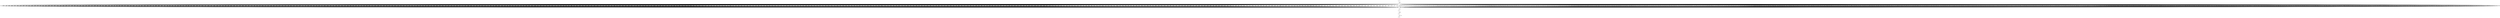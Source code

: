 digraph g
{
0;1;2;3;4;5;
0 -> 1 [label="insert "];
1 -> 2 [label="x"];
1 -> 2 [label="y"];
1 -> 2 [label="ao8myf"];
1 -> 2 [label="ajjnx4"];
1 -> 2 [label="angdjb"];
1 -> 2 [label="ad9tma"];
1 -> 2 [label="a3z1x1"];
1 -> 2 [label="athd1e"];
1 -> 2 [label="ac2bw2"];
1 -> 2 [label="aehd1z"];
1 -> 2 [label="avj1fo"];
1 -> 2 [label="ayymz4"];
1 -> 2 [label="adde13"];
1 -> 2 [label="a03stu"];
1 -> 2 [label="af7zc8"];
1 -> 2 [label="avcihv"];
1 -> 2 [label="aj5zh1"];
1 -> 2 [label="alm72g"];
1 -> 2 [label="axbb5k"];
1 -> 2 [label="a2nyzq"];
1 -> 2 [label="an8ojw"];
1 -> 2 [label="at1meq"];
1 -> 2 [label="apnfo8"];
1 -> 2 [label="aabpxh"];
1 -> 2 [label="afm6z3"];
1 -> 2 [label="afv741"];
1 -> 2 [label="a54t8e"];
1 -> 2 [label="a6glj5"];
1 -> 2 [label="a7026z"];
1 -> 2 [label="an9rbc"];
1 -> 2 [label="a0uxms"];
1 -> 2 [label="akc0oc"];
1 -> 2 [label="aehr69"];
1 -> 2 [label="a1073a"];
1 -> 2 [label="an56f8"];
1 -> 2 [label="aj3gn4"];
1 -> 2 [label="aoglse"];
1 -> 2 [label="acbzz0"];
1 -> 2 [label="amfkcm"];
1 -> 2 [label="a763d5"];
1 -> 2 [label="a7ifhx"];
1 -> 2 [label="aivlix"];
1 -> 2 [label="a1zyjo"];
1 -> 2 [label="aqziin"];
1 -> 2 [label="a64vkk"];
1 -> 2 [label="a8yy0l"];
1 -> 2 [label="aj18pm"];
1 -> 2 [label="anclp8"];
1 -> 2 [label="a3mb0o"];
1 -> 2 [label="azovlw"];
1 -> 2 [label="atliz0"];
1 -> 2 [label="acd0s7"];
1 -> 2 [label="a4somu"];
1 -> 2 [label="ag0i2g"];
1 -> 2 [label="au0ob0"];
1 -> 2 [label="acytyj"];
1 -> 2 [label="aqfgyk"];
1 -> 2 [label="a3gdh0"];
1 -> 2 [label="abm67s"];
1 -> 2 [label="ajhg71"];
1 -> 2 [label="altbji"];
1 -> 2 [label="aly6kr"];
1 -> 2 [label="aejh72"];
1 -> 2 [label="aestzc"];
1 -> 2 [label="adxxlt"];
1 -> 2 [label="afc3s0"];
1 -> 2 [label="ak7oyu"];
1 -> 2 [label="aaluff"];
1 -> 2 [label="apjfst"];
1 -> 2 [label="arj4ea"];
1 -> 2 [label="abmo6d"];
1 -> 2 [label="a9h84l"];
1 -> 2 [label="ajbuvl"];
1 -> 2 [label="a3pm0o"];
1 -> 2 [label="azh37c"];
1 -> 2 [label="a056op"];
1 -> 2 [label="a24067"];
1 -> 2 [label="ap96q2"];
1 -> 2 [label="a5q9o3"];
1 -> 2 [label="atjm20"];
1 -> 2 [label="atp4fz"];
1 -> 2 [label="aq28fs"];
1 -> 2 [label="aidj0c"];
1 -> 2 [label="a2cam0"];
1 -> 2 [label="ae56mr"];
1 -> 2 [label="abxy7x"];
1 -> 2 [label="ae3omi"];
1 -> 2 [label="ab0qlm"];
1 -> 2 [label="a0oakx"];
1 -> 2 [label="a65ece"];
1 -> 2 [label="a47438"];
1 -> 2 [label="atdobi"];
1 -> 2 [label="aiqr02"];
1 -> 2 [label="a1sluk"];
1 -> 2 [label="a8q5do"];
1 -> 2 [label="ah7zvl"];
1 -> 2 [label="axo15c"];
1 -> 2 [label="azpe6s"];
1 -> 2 [label="ak0f2l"];
1 -> 2 [label="a1yq5c"];
1 -> 2 [label="awoc5q"];
1 -> 2 [label="a44932"];
1 -> 2 [label="aidywm"];
1 -> 2 [label="ai9asj"];
1 -> 2 [label="axp22i"];
1 -> 2 [label="aw3ovd"];
1 -> 2 [label="aozmot"];
1 -> 2 [label="anhw80"];
1 -> 2 [label="a110yr"];
1 -> 2 [label="allv22"];
1 -> 2 [label="atdiwq"];
1 -> 2 [label="axv500"];
1 -> 2 [label="alpssb"];
1 -> 2 [label="awirdj"];
1 -> 2 [label="azi535"];
1 -> 2 [label="a0r73l"];
1 -> 2 [label="ao96u6"];
1 -> 2 [label="azbobm"];
1 -> 2 [label="ab34vt"];
1 -> 2 [label="alwpi1"];
1 -> 2 [label="a3jnh0"];
1 -> 2 [label="a9vsh5"];
1 -> 2 [label="ava2am"];
1 -> 2 [label="avd19n"];
1 -> 2 [label="ajqqex"];
1 -> 2 [label="a8spzf"];
1 -> 2 [label="ak7fr6"];
1 -> 2 [label="avj8wy"];
1 -> 2 [label="a8rivi"];
1 -> 2 [label="a74j79"];
1 -> 2 [label="afl60t"];
1 -> 2 [label="aos89s"];
1 -> 2 [label="axkjn4"];
1 -> 2 [label="a701ds"];
1 -> 2 [label="aohrhm"];
1 -> 2 [label="aj8dbg"];
1 -> 2 [label="a81rwh"];
1 -> 2 [label="apdfj3"];
1 -> 2 [label="ay9uf4"];
1 -> 2 [label="arewp4"];
1 -> 2 [label="agjl2p"];
1 -> 2 [label="a4mmzf"];
1 -> 2 [label="a4nrh8"];
1 -> 2 [label="a98yjt"];
1 -> 2 [label="a5otmr"];
1 -> 2 [label="a1676z"];
1 -> 2 [label="a3ujcb"];
1 -> 2 [label="alk1q1"];
1 -> 2 [label="an1zij"];
1 -> 2 [label="aeoj4g"];
1 -> 2 [label="ayzezj"];
1 -> 2 [label="a1s9y3"];
1 -> 2 [label="aplst9"];
1 -> 2 [label="abrqb0"];
1 -> 2 [label="anzcc0"];
1 -> 2 [label="a9ftmi"];
1 -> 2 [label="ae0npw"];
1 -> 2 [label="af35n8"];
1 -> 2 [label="axsbmz"];
1 -> 2 [label="ay4j68"];
1 -> 2 [label="apx676"];
1 -> 2 [label="a233qj"];
1 -> 2 [label="aoz8vj"];
1 -> 2 [label="awgoz0"];
1 -> 2 [label="ans6ti"];
1 -> 2 [label="a7w7i8"];
1 -> 2 [label="amif1e"];
1 -> 2 [label="adqkp8"];
1 -> 2 [label="akcnku"];
1 -> 2 [label="au6zl5"];
1 -> 2 [label="aap4u0"];
1 -> 2 [label="ati4f6"];
1 -> 2 [label="audwof"];
1 -> 2 [label="ar51mx"];
1 -> 2 [label="a7lcp1"];
1 -> 2 [label="a9slby"];
1 -> 2 [label="anl2zl"];
1 -> 2 [label="a6eqnk"];
1 -> 2 [label="ak284w"];
1 -> 2 [label="aupend"];
1 -> 2 [label="aarpte"];
1 -> 2 [label="ayfij7"];
1 -> 2 [label="adjyy9"];
1 -> 2 [label="al63t7"];
1 -> 2 [label="a2qwii"];
1 -> 2 [label="ag6c7s"];
1 -> 2 [label="a2flza"];
1 -> 2 [label="atk04j"];
1 -> 2 [label="ap9i86"];
1 -> 2 [label="a5kdav"];
1 -> 2 [label="a6s8vm"];
1 -> 2 [label="aq8a8d"];
1 -> 2 [label="akiy70"];
1 -> 2 [label="acak5s"];
1 -> 2 [label="a2zymn"];
1 -> 2 [label="ah921b"];
1 -> 2 [label="ak2j24"];
1 -> 2 [label="aodh1e"];
1 -> 2 [label="a1rmzy"];
1 -> 2 [label="ak7uhj"];
1 -> 2 [label="atfood"];
1 -> 2 [label="aguhjf"];
1 -> 2 [label="afi0qr"];
1 -> 2 [label="abzivb"];
1 -> 2 [label="adfdpj"];
1 -> 2 [label="ar5jx4"];
1 -> 2 [label="abn0rw"];
1 -> 2 [label="and0nu"];
1 -> 2 [label="ac5hsu"];
1 -> 2 [label="a4n60z"];
1 -> 2 [label="a0hhc3"];
1 -> 2 [label="ap79y2"];
1 -> 2 [label="ah64bq"];
1 -> 2 [label="a5m5qu"];
1 -> 2 [label="awyvle"];
1 -> 2 [label="a2519i"];
1 -> 2 [label="anctcg"];
1 -> 2 [label="a6ez0e"];
1 -> 2 [label="aheo1i"];
1 -> 2 [label="adhina"];
1 -> 2 [label="afryt7"];
1 -> 2 [label="awco3n"];
1 -> 2 [label="ahah23"];
1 -> 2 [label="aeq0jw"];
1 -> 2 [label="ax3dep"];
1 -> 2 [label="amhw5t"];
1 -> 2 [label="a7i2e8"];
1 -> 2 [label="a9fykl"];
1 -> 2 [label="aw2du9"];
1 -> 2 [label="a8ljea"];
1 -> 2 [label="afswxo"];
1 -> 2 [label="av52ax"];
1 -> 2 [label="ayr3hv"];
1 -> 2 [label="a0mmh2"];
1 -> 2 [label="aix9tg"];
1 -> 2 [label="aojpd0"];
1 -> 2 [label="a4p7ho"];
1 -> 2 [label="ac9uvh"];
1 -> 2 [label="a0vrqs"];
1 -> 2 [label="anzcl6"];
1 -> 2 [label="agggct"];
1 -> 2 [label="ata1rs"];
1 -> 2 [label="a9fqr1"];
1 -> 2 [label="alysmg"];
1 -> 2 [label="ahydut"];
1 -> 2 [label="a7j1cm"];
1 -> 2 [label="acfqvs"];
1 -> 2 [label="a9orbo"];
1 -> 2 [label="afbrwe"];
1 -> 2 [label="aqkc2m"];
1 -> 2 [label="a1hqw6"];
1 -> 2 [label="aodunw"];
1 -> 2 [label="a19lk4"];
1 -> 2 [label="aemift"];
1 -> 2 [label="azc904"];
1 -> 2 [label="ak2tx3"];
1 -> 2 [label="abrd5l"];
1 -> 2 [label="antvgg"];
1 -> 2 [label="al88nr"];
1 -> 2 [label="avuizi"];
1 -> 2 [label="akmxfo"];
1 -> 2 [label="ap07lr"];
1 -> 2 [label="ani87q"];
1 -> 2 [label="aig5td"];
1 -> 2 [label="azvgh3"];
1 -> 2 [label="arwg6u"];
1 -> 2 [label="akq9xr"];
1 -> 2 [label="am3yys"];
1 -> 2 [label="ak797b"];
1 -> 2 [label="aj5fss"];
1 -> 2 [label="ajtk83"];
1 -> 2 [label="avxyat"];
1 -> 2 [label="a2ookt"];
1 -> 2 [label="auhlqg"];
1 -> 2 [label="abxgin"];
1 -> 2 [label="apjtwq"];
1 -> 2 [label="auf9ns"];
1 -> 2 [label="a7yw9m"];
1 -> 2 [label="atmtlr"];
1 -> 2 [label="a5c7lb"];
1 -> 2 [label="a6q79k"];
1 -> 2 [label="a6qvt9"];
1 -> 2 [label="avhle2"];
1 -> 2 [label="asx3xn"];
1 -> 2 [label="aj0eed"];
1 -> 2 [label="ajccev"];
1 -> 2 [label="a6e57l"];
1 -> 2 [label="ap5bfo"];
1 -> 2 [label="akcz6t"];
1 -> 2 [label="ashzyd"];
1 -> 2 [label="a3x24c"];
1 -> 2 [label="aeocyo"];
1 -> 2 [label="al0bva"];
1 -> 2 [label="ay2ney"];
1 -> 2 [label="akju8k"];
1 -> 2 [label="abmvgs"];
1 -> 2 [label="ay2k4m"];
1 -> 2 [label="ayscgp"];
1 -> 2 [label="adpyqb"];
1 -> 2 [label="a26szy"];
1 -> 2 [label="a8vdfm"];
1 -> 2 [label="axfbz2"];
1 -> 2 [label="atsmsg"];
1 -> 2 [label="ahjsyk"];
1 -> 2 [label="aotk2l"];
1 -> 2 [label="at71zk"];
1 -> 2 [label="af5a3y"];
1 -> 2 [label="aiqryi"];
1 -> 2 [label="al71lh"];
1 -> 2 [label="ayni9m"];
1 -> 2 [label="aovn9c"];
1 -> 2 [label="a1i25i"];
1 -> 2 [label="a0rvck"];
1 -> 2 [label="ah34ip"];
1 -> 2 [label="ab3mmu"];
1 -> 2 [label="ah61ab"];
1 -> 2 [label="aouju4"];
1 -> 2 [label="arn3w6"];
1 -> 2 [label="akpi5t"];
1 -> 2 [label="axt2tn"];
1 -> 2 [label="a8pu20"];
1 -> 2 [label="a7rp5b"];
1 -> 2 [label="a4t3qv"];
1 -> 2 [label="aakbba"];
1 -> 2 [label="a2ntzs"];
1 -> 2 [label="avqbkn"];
1 -> 2 [label="agg9fa"];
1 -> 2 [label="a8vttb"];
1 -> 2 [label="ag0s6l"];
1 -> 2 [label="a1jm0i"];
1 -> 2 [label="ansdm1"];
1 -> 2 [label="az98n4"];
1 -> 2 [label="a1no38"];
1 -> 2 [label="arfaix"];
1 -> 2 [label="a3zfwd"];
1 -> 2 [label="a7oa08"];
1 -> 2 [label="awpves"];
1 -> 2 [label="aqkpwd"];
1 -> 2 [label="axngmf"];
1 -> 2 [label="apotgd"];
1 -> 2 [label="atiaai"];
1 -> 2 [label="aokp0x"];
1 -> 2 [label="am0cjs"];
1 -> 2 [label="aitw7m"];
1 -> 2 [label="auq14m"];
1 -> 2 [label="a6qsts"];
1 -> 2 [label="azsz70"];
1 -> 2 [label="a9tsd5"];
1 -> 2 [label="aykcst"];
1 -> 2 [label="alk855"];
1 -> 2 [label="aorieh"];
1 -> 2 [label="arxivk"];
1 -> 2 [label="aaae8f"];
1 -> 2 [label="aqhlys"];
1 -> 2 [label="adyudd"];
1 -> 2 [label="ayklnn"];
1 -> 2 [label="at8761"];
1 -> 2 [label="asor1x"];
1 -> 2 [label="ay7zqx"];
1 -> 2 [label="aj3kfd"];
1 -> 2 [label="aznat4"];
1 -> 2 [label="anrm65"];
1 -> 2 [label="a53030"];
1 -> 2 [label="awpvxq"];
1 -> 2 [label="a3p8ls"];
1 -> 2 [label="azllu1"];
1 -> 2 [label="aow8xt"];
1 -> 2 [label="azo7m2"];
1 -> 2 [label="aon6da"];
1 -> 2 [label="a4w517"];
1 -> 2 [label="azxpwy"];
1 -> 2 [label="a4g2tp"];
1 -> 2 [label="afxw78"];
1 -> 2 [label="av5t94"];
1 -> 2 [label="a77oaq"];
1 -> 2 [label="axbq24"];
1 -> 2 [label="amif7h"];
1 -> 2 [label="ahzcav"];
1 -> 2 [label="afy47w"];
1 -> 2 [label="apfrxe"];
1 -> 2 [label="aqxzlf"];
1 -> 2 [label="a2zveb"];
1 -> 2 [label="a8sayc"];
1 -> 2 [label="aexezm"];
1 -> 2 [label="a4o0ck"];
1 -> 2 [label="a3thcj"];
1 -> 2 [label="axf5pt"];
1 -> 2 [label="ap9e6o"];
1 -> 2 [label="afig2t"];
1 -> 2 [label="aq2ise"];
1 -> 2 [label="ar0uck"];
1 -> 2 [label="arwz2d"];
1 -> 2 [label="ap8o8w"];
1 -> 2 [label="azr3ib"];
1 -> 2 [label="axwas3"];
1 -> 2 [label="antkva"];
1 -> 2 [label="ax4nn7"];
1 -> 2 [label="aqb6gn"];
1 -> 2 [label="ag18wl"];
1 -> 2 [label="afgu6t"];
1 -> 2 [label="a3afqu"];
1 -> 2 [label="alj56u"];
1 -> 2 [label="asiauv"];
1 -> 2 [label="aigpvv"];
1 -> 2 [label="aa9eul"];
1 -> 2 [label="azulyy"];
1 -> 2 [label="aomr83"];
1 -> 2 [label="ak2vlg"];
1 -> 2 [label="addgbl"];
1 -> 2 [label="arxtlx"];
1 -> 2 [label="a70ujv"];
1 -> 2 [label="al6mn2"];
1 -> 2 [label="apz5s6"];
1 -> 2 [label="ahwxy4"];
1 -> 2 [label="ah2naw"];
1 -> 2 [label="a2gk9z"];
1 -> 2 [label="ae80sv"];
1 -> 2 [label="axqu5u"];
1 -> 2 [label="au8q17"];
1 -> 2 [label="ak2u4f"];
1 -> 2 [label="awtvdh"];
1 -> 2 [label="alh84x"];
1 -> 2 [label="a9lct6"];
1 -> 2 [label="a2g3dn"];
1 -> 2 [label="a0s0u1"];
1 -> 2 [label="ajp34c"];
1 -> 2 [label="a5n6g7"];
1 -> 2 [label="achpjt"];
1 -> 2 [label="aaqz5h"];
1 -> 2 [label="a949bb"];
1 -> 2 [label="a9pdhu"];
1 -> 2 [label="alad3s"];
1 -> 2 [label="akkqlz"];
1 -> 2 [label="acr5m9"];
1 -> 2 [label="awp7t4"];
1 -> 2 [label="a2zygy"];
1 -> 2 [label="afzb84"];
1 -> 2 [label="am4fcj"];
1 -> 2 [label="a1iovy"];
1 -> 2 [label="al6y6a"];
1 -> 2 [label="alapvz"];
1 -> 2 [label="asbvik"];
1 -> 2 [label="agu4po"];
1 -> 2 [label="av3sb8"];
1 -> 2 [label="aqvrcd"];
1 -> 2 [label="a99pk0"];
1 -> 2 [label="aozpki"];
1 -> 2 [label="a6360t"];
1 -> 2 [label="at6tlq"];
1 -> 2 [label="ayip8z"];
1 -> 2 [label="aokqy1"];
1 -> 2 [label="a7sdo2"];
1 -> 2 [label="agl9na"];
1 -> 2 [label="ayi8g0"];
1 -> 2 [label="a6icrz"];
1 -> 2 [label="ada8hg"];
1 -> 2 [label="a0r7tz"];
1 -> 2 [label="amv2d1"];
1 -> 2 [label="aet7a1"];
1 -> 2 [label="a713pl"];
1 -> 2 [label="a4jwnf"];
1 -> 2 [label="airmlj"];
1 -> 2 [label="a8d1rl"];
1 -> 2 [label="akfo12"];
1 -> 2 [label="al75ls"];
1 -> 2 [label="alsi0m"];
1 -> 2 [label="aremfz"];
1 -> 2 [label="al1sk2"];
1 -> 2 [label="awr3da"];
1 -> 2 [label="agttq5"];
1 -> 2 [label="aojw70"];
1 -> 2 [label="a7j6n1"];
1 -> 2 [label="ajv2ju"];
1 -> 2 [label="ab4zna"];
1 -> 2 [label="aswypy"];
1 -> 2 [label="a80uqp"];
1 -> 2 [label="a7mdl6"];
1 -> 2 [label="anoao6"];
1 -> 2 [label="av96zx"];
1 -> 2 [label="a52g4q"];
1 -> 2 [label="a93amu"];
1 -> 2 [label="acc68v"];
1 -> 2 [label="awtvjj"];
1 -> 2 [label="a786du"];
1 -> 2 [label="a087zw"];
1 -> 2 [label="a2zqzu"];
1 -> 2 [label="aohnmy"];
1 -> 2 [label="ausn21"];
1 -> 2 [label="a8r7wu"];
1 -> 2 [label="azgqs7"];
1 -> 2 [label="a5syxq"];
1 -> 2 [label="a4eck2"];
1 -> 2 [label="ak35sv"];
1 -> 2 [label="afcn5m"];
1 -> 2 [label="au7bam"];
1 -> 2 [label="al577u"];
1 -> 2 [label="al1aej"];
1 -> 2 [label="ad1dq8"];
1 -> 2 [label="atmpy8"];
1 -> 2 [label="aaz0qj"];
1 -> 2 [label="ahxcxr"];
1 -> 2 [label="ai5o76"];
1 -> 2 [label="avhh4c"];
1 -> 2 [label="aw0us5"];
1 -> 2 [label="anq8i1"];
1 -> 2 [label="a5u507"];
1 -> 2 [label="ayv9uy"];
1 -> 2 [label="a1nco2"];
1 -> 2 [label="apgcrb"];
1 -> 2 [label="a8ltka"];
1 -> 2 [label="ass6l8"];
1 -> 2 [label="axzals"];
1 -> 2 [label="a4hihf"];
1 -> 2 [label="a1xq7j"];
1 -> 2 [label="a6hd5u"];
1 -> 2 [label="a3h1p3"];
1 -> 2 [label="acyfrw"];
1 -> 2 [label="ar9m8r"];
1 -> 2 [label="axzupt"];
1 -> 2 [label="amz7ww"];
1 -> 2 [label="a8t466"];
1 -> 2 [label="agbpda"];
1 -> 2 [label="a0tjqt"];
1 -> 2 [label="am75rd"];
1 -> 2 [label="ah61pw"];
1 -> 2 [label="aqalgs"];
1 -> 2 [label="aquqnb"];
1 -> 2 [label="acnkjy"];
1 -> 2 [label="aoikl0"];
1 -> 2 [label="akzxu2"];
1 -> 2 [label="aclmo7"];
1 -> 2 [label="ax6ow6"];
1 -> 2 [label="avagzl"];
1 -> 2 [label="ap0n6n"];
1 -> 2 [label="are6ev"];
1 -> 2 [label="aw7uyi"];
1 -> 2 [label="a71ec2"];
1 -> 2 [label="a2ptz9"];
1 -> 2 [label="a6f5go"];
1 -> 2 [label="apydq5"];
1 -> 2 [label="ak41f7"];
1 -> 2 [label="a2zszk"];
1 -> 2 [label="a6msxg"];
1 -> 2 [label="a3rgpx"];
1 -> 2 [label="a9acby"];
1 -> 2 [label="asb8l8"];
1 -> 2 [label="aod1vq"];
1 -> 2 [label="ayt544"];
1 -> 2 [label="an7ckt"];
1 -> 2 [label="aheli8"];
1 -> 2 [label="ayaule"];
1 -> 2 [label="auy53c"];
1 -> 2 [label="ay2dn8"];
1 -> 2 [label="avqx65"];
1 -> 2 [label="a4aspa"];
1 -> 2 [label="aqx2wo"];
1 -> 2 [label="azhs69"];
1 -> 2 [label="ah58m7"];
1 -> 2 [label="a30qnl"];
1 -> 2 [label="ah5lfs"];
1 -> 2 [label="a1mkw2"];
1 -> 2 [label="a6ftk5"];
1 -> 2 [label="aas9zz"];
1 -> 2 [label="am6q30"];
1 -> 2 [label="aeiysm"];
1 -> 2 [label="a59cet"];
1 -> 2 [label="alyp5a"];
1 -> 2 [label="arso4r"];
1 -> 2 [label="alvroq"];
1 -> 2 [label="ad9ni8"];
1 -> 2 [label="alnlkg"];
1 -> 2 [label="ak4ciq"];
1 -> 2 [label="aghe1d"];
1 -> 2 [label="aiumvm"];
1 -> 2 [label="a4sl98"];
1 -> 2 [label="ay6nyk"];
1 -> 2 [label="a1n74y"];
1 -> 2 [label="ashnip"];
1 -> 2 [label="ame4qd"];
1 -> 2 [label="ae9nww"];
1 -> 2 [label="aeuein"];
1 -> 2 [label="ap6dd9"];
1 -> 2 [label="avv4zh"];
1 -> 2 [label="azh0rx"];
1 -> 2 [label="aq7ss3"];
1 -> 2 [label="afgzr9"];
1 -> 2 [label="a9gob3"];
1 -> 2 [label="ac7e2s"];
1 -> 2 [label="arx6sc"];
1 -> 2 [label="arhrgh"];
1 -> 2 [label="a7p6cg"];
1 -> 2 [label="aewpvz"];
1 -> 2 [label="appmng"];
1 -> 2 [label="aglmzu"];
1 -> 2 [label="auplje"];
1 -> 2 [label="at6ofh"];
1 -> 2 [label="aij68l"];
1 -> 2 [label="a87en6"];
1 -> 2 [label="ashzg0"];
1 -> 2 [label="afpser"];
1 -> 2 [label="a1hqyg"];
1 -> 2 [label="ad3fsd"];
1 -> 2 [label="auj0ss"];
1 -> 2 [label="aitzje"];
1 -> 2 [label="a41lsk"];
1 -> 2 [label="aodjb9"];
1 -> 2 [label="a8mwym"];
1 -> 2 [label="aba9bq"];
1 -> 2 [label="aqpd2b"];
1 -> 2 [label="a1c0ra"];
1 -> 2 [label="ax1uqu"];
1 -> 2 [label="abtlyj"];
1 -> 2 [label="akv8an"];
1 -> 2 [label="adwk0d"];
1 -> 2 [label="aidd15"];
1 -> 2 [label="akwvop"];
1 -> 2 [label="a0qcse"];
1 -> 2 [label="aeissu"];
1 -> 2 [label="a02f9u"];
1 -> 2 [label="abrnbp"];
1 -> 2 [label="a4znk9"];
1 -> 2 [label="aldc3w"];
1 -> 2 [label="a7d7cd"];
1 -> 2 [label="aaunwa"];
1 -> 2 [label="ao0m2l"];
1 -> 2 [label="ameumu"];
1 -> 2 [label="ath01k"];
1 -> 2 [label="afa73f"];
1 -> 2 [label="agef7r"];
1 -> 2 [label="a14z1q"];
1 -> 2 [label="ar9i50"];
1 -> 2 [label="azl1y6"];
1 -> 2 [label="aog372"];
1 -> 2 [label="an9cjd"];
1 -> 2 [label="a35cc3"];
1 -> 2 [label="agqied"];
1 -> 2 [label="aghjaa"];
1 -> 2 [label="adttdk"];
1 -> 2 [label="alinyy"];
1 -> 2 [label="asmlo0"];
1 -> 2 [label="a6498n"];
1 -> 2 [label="a0essr"];
1 -> 2 [label="aidelz"];
1 -> 2 [label="awmixk"];
1 -> 2 [label="adojn2"];
1 -> 2 [label="akfg82"];
1 -> 2 [label="alx8m8"];
1 -> 2 [label="a5pjq5"];
1 -> 2 [label="aic589"];
1 -> 2 [label="aw2w4a"];
1 -> 2 [label="a1qpdn"];
1 -> 2 [label="afmv52"];
1 -> 2 [label="adjfsc"];
1 -> 2 [label="a54zif"];
1 -> 2 [label="a2shs6"];
1 -> 2 [label="arp9ct"];
1 -> 2 [label="au22se"];
1 -> 2 [label="ajpjyt"];
1 -> 2 [label="a852wl"];
1 -> 2 [label="ahaoef"];
1 -> 2 [label="a5itz9"];
1 -> 2 [label="aywgt5"];
1 -> 2 [label="ar2o04"];
1 -> 2 [label="amndlh"];
1 -> 2 [label="akga7w"];
1 -> 2 [label="at866b"];
1 -> 2 [label="aidab3"];
1 -> 2 [label="a1zq5m"];
1 -> 2 [label="a68o0n"];
1 -> 2 [label="axjxgi"];
1 -> 2 [label="ap2fny"];
1 -> 2 [label="a13w8s"];
1 -> 2 [label="a1w33n"];
1 -> 2 [label="al8xz3"];
1 -> 2 [label="ar856p"];
1 -> 2 [label="axwvj3"];
1 -> 2 [label="a5dn31"];
1 -> 2 [label="ararcu"];
1 -> 2 [label="ak3ss9"];
1 -> 2 [label="aw96zf"];
1 -> 2 [label="avxwz7"];
1 -> 2 [label="agk9ys"];
1 -> 2 [label="asmabp"];
1 -> 2 [label="aldptg"];
1 -> 2 [label="awic6x"];
1 -> 2 [label="aqp836"];
1 -> 2 [label="ard20e"];
1 -> 2 [label="adswur"];
1 -> 2 [label="a9ga1r"];
1 -> 2 [label="atbqo6"];
1 -> 2 [label="ac4j2j"];
1 -> 2 [label="adub59"];
1 -> 2 [label="acrjca"];
1 -> 2 [label="aass1m"];
1 -> 2 [label="aqc6w3"];
1 -> 2 [label="a8wuu0"];
1 -> 2 [label="a10xce"];
1 -> 2 [label="arluhh"];
1 -> 2 [label="a4celg"];
1 -> 2 [label="an120w"];
1 -> 2 [label="a9ffm0"];
1 -> 2 [label="aukwd8"];
1 -> 2 [label="adk45t"];
1 -> 2 [label="a879st"];
1 -> 2 [label="ajcz9r"];
1 -> 2 [label="a73zba"];
1 -> 2 [label="a9xhy4"];
1 -> 2 [label="am7t1x"];
1 -> 2 [label="avpkdy"];
1 -> 2 [label="at0anp"];
1 -> 2 [label="ae5alu"];
1 -> 2 [label="a7a34s"];
1 -> 2 [label="aqgd7l"];
1 -> 2 [label="a236cp"];
1 -> 2 [label="as91pd"];
1 -> 2 [label="a41l7f"];
1 -> 2 [label="aoghsh"];
1 -> 2 [label="aagjly"];
1 -> 2 [label="az0ex8"];
1 -> 2 [label="azrnv1"];
1 -> 2 [label="atrcvl"];
1 -> 2 [label="apghbj"];
1 -> 2 [label="aktwzi"];
1 -> 2 [label="afpmq2"];
1 -> 2 [label="a3k78z"];
1 -> 2 [label="abvkll"];
1 -> 2 [label="a87gii"];
1 -> 2 [label="azz4b1"];
1 -> 2 [label="ampeks"];
1 -> 2 [label="a8b3b2"];
1 -> 2 [label="a96jp8"];
1 -> 2 [label="a6ywcm"];
1 -> 2 [label="a7oh7a"];
1 -> 2 [label="a8v9s5"];
1 -> 2 [label="at8qo3"];
1 -> 2 [label="at0au7"];
1 -> 2 [label="aeo8b2"];
1 -> 2 [label="a0nbd5"];
1 -> 2 [label="a0s608"];
1 -> 2 [label="ao4jqr"];
1 -> 2 [label="ac47mg"];
1 -> 2 [label="ajwskk"];
1 -> 2 [label="aeb9da"];
1 -> 2 [label="auphf7"];
1 -> 2 [label="ac03g9"];
1 -> 2 [label="a7b12e"];
1 -> 2 [label="apqopg"];
1 -> 2 [label="a2my30"];
1 -> 2 [label="axwwbj"];
1 -> 2 [label="a3n4jp"];
1 -> 2 [label="aqkt91"];
1 -> 2 [label="aa7nhc"];
1 -> 2 [label="asizhg"];
1 -> 2 [label="a8irrd"];
1 -> 2 [label="az5vqq"];
1 -> 2 [label="ahfocx"];
1 -> 2 [label="aab8ju"];
1 -> 2 [label="a66oyk"];
1 -> 2 [label="ax62g3"];
1 -> 2 [label="ahrsqi"];
1 -> 2 [label="a2i3th"];
1 -> 2 [label="a2xenj"];
1 -> 2 [label="a4kcyp"];
1 -> 2 [label="aj0r16"];
1 -> 2 [label="a5qa4y"];
1 -> 2 [label="awz7c1"];
1 -> 2 [label="afh7py"];
1 -> 2 [label="a8wsy8"];
1 -> 2 [label="a6ezr9"];
1 -> 2 [label="agorhz"];
1 -> 2 [label="adj6br"];
1 -> 2 [label="a9so4r"];
1 -> 2 [label="a6ua4d"];
1 -> 2 [label="a5r7nl"];
1 -> 2 [label="au5agu"];
1 -> 2 [label="a5m7fs"];
1 -> 2 [label="a1f9ti"];
1 -> 2 [label="a1ny1f"];
1 -> 2 [label="adb2c9"];
1 -> 2 [label="abtgez"];
1 -> 2 [label="axyt3t"];
1 -> 2 [label="agxxvm"];
1 -> 2 [label="al0d2g"];
1 -> 2 [label="au62zp"];
1 -> 2 [label="amr7oc"];
1 -> 2 [label="a01kvn"];
1 -> 2 [label="aytff9"];
1 -> 2 [label="acyq4i"];
1 -> 2 [label="ap9vld"];
1 -> 2 [label="asfscv"];
1 -> 2 [label="a3kfrq"];
1 -> 2 [label="a4vpjw"];
1 -> 2 [label="azconk"];
1 -> 2 [label="ak5jix"];
1 -> 2 [label="abfnxz"];
1 -> 2 [label="aurrl6"];
1 -> 2 [label="auxd7a"];
1 -> 2 [label="aq9v8h"];
1 -> 2 [label="a4c79a"];
1 -> 2 [label="aye0ob"];
1 -> 2 [label="anaatw"];
1 -> 2 [label="a8rbin"];
1 -> 2 [label="ackd9p"];
1 -> 2 [label="aqpor1"];
1 -> 2 [label="a0zlwt"];
1 -> 2 [label="aot0t6"];
1 -> 2 [label="ah8sae"];
1 -> 2 [label="aqoggb"];
1 -> 2 [label="asts4t"];
1 -> 2 [label="ahc7k2"];
1 -> 2 [label="afvigm"];
1 -> 2 [label="a544ha"];
1 -> 2 [label="aiw0ja"];
1 -> 2 [label="alqi0j"];
1 -> 2 [label="ailizi"];
1 -> 2 [label="a99zxg"];
1 -> 2 [label="a068os"];
1 -> 2 [label="ahqpyj"];
1 -> 2 [label="a76awa"];
1 -> 2 [label="ase79b"];
1 -> 2 [label="agz02s"];
1 -> 2 [label="a3nq5m"];
1 -> 2 [label="a1b1be"];
1 -> 2 [label="ajh96t"];
1 -> 2 [label="a7otob"];
1 -> 2 [label="aasg6d"];
1 -> 2 [label="awvle6"];
1 -> 2 [label="anx33z"];
1 -> 2 [label="a8dt4b"];
1 -> 2 [label="aenyd2"];
1 -> 2 [label="axs5z6"];
1 -> 2 [label="a6pel4"];
1 -> 2 [label="a0j4k3"];
1 -> 2 [label="am3g88"];
1 -> 2 [label="a70yc4"];
1 -> 2 [label="a1kxrh"];
1 -> 2 [label="aozfyf"];
1 -> 2 [label="a7isng"];
1 -> 2 [label="aynxhl"];
1 -> 2 [label="aldzyv"];
1 -> 2 [label="axmafe"];
1 -> 2 [label="aftfci"];
1 -> 2 [label="ayk81l"];
1 -> 2 [label="akso7u"];
1 -> 2 [label="azcnxr"];
1 -> 2 [label="azosk3"];
1 -> 2 [label="allrad"];
1 -> 2 [label="a0rfrx"];
1 -> 2 [label="ay5m4b"];
1 -> 2 [label="azox8i"];
1 -> 2 [label="a9lvu0"];
1 -> 2 [label="atg723"];
1 -> 2 [label="am3lgh"];
1 -> 2 [label="axcfbc"];
1 -> 2 [label="anh8el"];
1 -> 2 [label="az4g7k"];
1 -> 2 [label="apfmmi"];
1 -> 2 [label="aa13m1"];
1 -> 2 [label="a3flvy"];
1 -> 2 [label="at0oik"];
1 -> 2 [label="aap3b0"];
1 -> 2 [label="a0ong1"];
1 -> 2 [label="aaugki"];
1 -> 2 [label="ab30t7"];
1 -> 2 [label="an651n"];
1 -> 2 [label="a232st"];
1 -> 2 [label="a5e6do"];
1 -> 2 [label="a8n695"];
1 -> 2 [label="a8jd8n"];
1 -> 2 [label="akukve"];
1 -> 2 [label="an1o6t"];
1 -> 2 [label="apjrj5"];
1 -> 2 [label="aa1f22"];
1 -> 2 [label="a5kh2o"];
1 -> 2 [label="afsqzs"];
1 -> 2 [label="a05ojd"];
1 -> 2 [label="ad1wds"];
1 -> 2 [label="ak4275"];
1 -> 2 [label="atd399"];
1 -> 2 [label="a1v2es"];
1 -> 2 [label="a3gygz"];
1 -> 2 [label="a83nab"];
1 -> 2 [label="ayni77"];
1 -> 2 [label="aocz8d"];
1 -> 2 [label="a6sv9w"];
1 -> 2 [label="adjk7h"];
1 -> 2 [label="a4monk"];
1 -> 2 [label="au87kg"];
1 -> 2 [label="ady4wf"];
1 -> 2 [label="ajl2do"];
1 -> 2 [label="aezigo"];
1 -> 2 [label="aicylg"];
1 -> 2 [label="athmrl"];
1 -> 2 [label="a4sk30"];
1 -> 2 [label="a8bjp8"];
1 -> 2 [label="a2p8vc"];
1 -> 2 [label="atsz5z"];
1 -> 2 [label="ast31j"];
1 -> 2 [label="ajh2rz"];
1 -> 2 [label="arq5m3"];
1 -> 2 [label="a9i5wv"];
1 -> 2 [label="as32l1"];
1 -> 2 [label="abn5q0"];
1 -> 2 [label="a82oha"];
1 -> 2 [label="aveims"];
1 -> 2 [label="ao85oo"];
1 -> 2 [label="akjyp7"];
1 -> 2 [label="a3a5j7"];
1 -> 2 [label="ajyt7i"];
1 -> 2 [label="are2ss"];
1 -> 2 [label="a8or53"];
1 -> 2 [label="ahdk4l"];
1 -> 2 [label="akyfbg"];
1 -> 2 [label="a37fhs"];
1 -> 2 [label="a24ut7"];
1 -> 2 [label="avx36b"];
1 -> 2 [label="a7kfqw"];
1 -> 2 [label="a3wjf8"];
1 -> 2 [label="atzziy"];
1 -> 2 [label="awpsgd"];
1 -> 2 [label="anelrm"];
1 -> 2 [label="a4k7xh"];
1 -> 2 [label="atp0xa"];
1 -> 2 [label="ar62y1"];
1 -> 2 [label="a98hhp"];
1 -> 2 [label="aawoq2"];
1 -> 2 [label="ahleij"];
1 -> 2 [label="as4vie"];
1 -> 2 [label="aqs6lw"];
1 -> 2 [label="a4c5uq"];
1 -> 2 [label="a0p209"];
1 -> 2 [label="al809s"];
1 -> 2 [label="aanmwf"];
1 -> 2 [label="at1y89"];
1 -> 2 [label="ast6wi"];
1 -> 2 [label="at92pf"];
1 -> 2 [label="a3io9w"];
1 -> 2 [label="awrjum"];
1 -> 2 [label="adxy9s"];
1 -> 2 [label="aopu8s"];
1 -> 2 [label="azbbf4"];
1 -> 2 [label="asyzcl"];
1 -> 2 [label="arpfhi"];
1 -> 2 [label="a8h6aj"];
1 -> 2 [label="a9eglg"];
1 -> 2 [label="aa1ooc"];
1 -> 2 [label="atfutv"];
1 -> 2 [label="a5kwe2"];
1 -> 2 [label="a6qc6c"];
1 -> 2 [label="a1isho"];
1 -> 2 [label="a9yeo7"];
1 -> 2 [label="ac3r40"];
1 -> 2 [label="afrcrd"];
1 -> 2 [label="aysgwc"];
1 -> 2 [label="a7ug80"];
1 -> 2 [label="avtqut"];
1 -> 2 [label="aug668"];
1 -> 2 [label="arbzu3"];
1 -> 2 [label="a9lozk"];
1 -> 2 [label="a48ojw"];
1 -> 2 [label="a3f70u"];
1 -> 2 [label="af3rjd"];
1 -> 2 [label="ah8shi"];
1 -> 2 [label="admoxg"];
1 -> 2 [label="aqb9m3"];
1 -> 2 [label="ad0rr0"];
1 -> 2 [label="aubdnx"];
1 -> 2 [label="agbd5n"];
1 -> 2 [label="ahvqom"];
1 -> 2 [label="anuvsc"];
1 -> 2 [label="awpekr"];
1 -> 2 [label="ar86h9"];
1 -> 2 [label="asg1ja"];
1 -> 2 [label="axx6rv"];
1 -> 2 [label="a7wzud"];
1 -> 2 [label="ang3wu"];
1 -> 2 [label="akbky9"];
1 -> 2 [label="arjcq9"];
1 -> 2 [label="aqukbe"];
1 -> 2 [label="ao6nsq"];
1 -> 2 [label="anxo2s"];
1 -> 2 [label="ankxlb"];
1 -> 2 [label="aoiek7"];
1 -> 2 [label="aylixw"];
1 -> 2 [label="alptja"];
1 -> 2 [label="azlmja"];
1 -> 2 [label="ax7sf2"];
1 -> 2 [label="ag22cq"];
1 -> 2 [label="arz7xv"];
1 -> 2 [label="a08g8f"];
1 -> 2 [label="a9hv9o"];
1 -> 2 [label="au3m3i"];
1 -> 2 [label="anqz1j"];
1 -> 2 [label="aqxymp"];
1 -> 2 [label="a3nf99"];
2 -> 3 [label=" (a, b) "];
3 -> 4 [label="values "];
4 -> 5 [label="(a+b, a-b)"]
}         